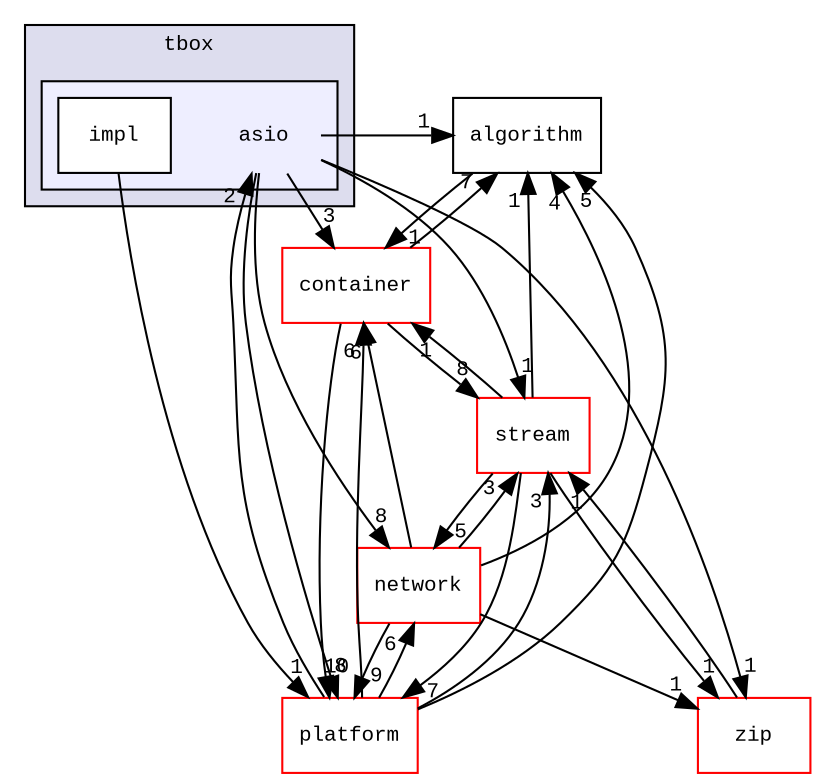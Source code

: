 digraph "src/tbox/asio" {
  compound=true
  node [ fontsize="10", fontname="CourierNew"];
  edge [ labelfontsize="10", labelfontname="CourierNew"];
  subgraph clusterdir_74c89af92d2f666610693d1f60c4bc85 {
    graph [ bgcolor="#ddddee", pencolor="black", label="tbox" fontname="CourierNew", fontsize="10", URL="dir_74c89af92d2f666610693d1f60c4bc85.html"]
  subgraph clusterdir_2b35f4a2c0e9f7874e1dbf2791c4e461 {
    graph [ bgcolor="#eeeeff", pencolor="black", label="" URL="dir_2b35f4a2c0e9f7874e1dbf2791c4e461.html"];
    dir_2b35f4a2c0e9f7874e1dbf2791c4e461 [shape=plaintext label="asio"];
    dir_4ee7b2dbbdf1a19e3ad91c8e747ffa6e [shape=box label="impl" color="black" fillcolor="white" style="filled" URL="dir_4ee7b2dbbdf1a19e3ad91c8e747ffa6e.html"];
  }
  }
  dir_ac11f784b81667e62f917778dae2d743 [shape=box label="algorithm" URL="dir_ac11f784b81667e62f917778dae2d743.html"];
  dir_77896eeb272e278cd59cc65c4fde665c [shape=box label="network" fillcolor="white" style="filled" color="red" URL="dir_77896eeb272e278cd59cc65c4fde665c.html"];
  dir_895e2f62803e10f0845db2d9f139817c [shape=box label="container" fillcolor="white" style="filled" color="red" URL="dir_895e2f62803e10f0845db2d9f139817c.html"];
  dir_3d9333e940592ee9d1dd6e9562262a64 [shape=box label="platform" fillcolor="white" style="filled" color="red" URL="dir_3d9333e940592ee9d1dd6e9562262a64.html"];
  dir_097050573d8d31c571800575b2db96e7 [shape=box label="stream" fillcolor="white" style="filled" color="red" URL="dir_097050573d8d31c571800575b2db96e7.html"];
  dir_32b2c809fcc2ba3b7954485e3d0b9a46 [shape=box label="zip" fillcolor="white" style="filled" color="red" URL="dir_32b2c809fcc2ba3b7954485e3d0b9a46.html"];
  dir_4ee7b2dbbdf1a19e3ad91c8e747ffa6e->dir_3d9333e940592ee9d1dd6e9562262a64 [headlabel="1", labeldistance=1.5 headhref="dir_000004_000035.html"];
  dir_ac11f784b81667e62f917778dae2d743->dir_895e2f62803e10f0845db2d9f139817c [headlabel="1", labeldistance=1.5 headhref="dir_000002_000006.html"];
  dir_2b35f4a2c0e9f7874e1dbf2791c4e461->dir_ac11f784b81667e62f917778dae2d743 [headlabel="1", labeldistance=1.5 headhref="dir_000003_000002.html"];
  dir_2b35f4a2c0e9f7874e1dbf2791c4e461->dir_77896eeb272e278cd59cc65c4fde665c [headlabel="8", labeldistance=1.5 headhref="dir_000003_000027.html"];
  dir_2b35f4a2c0e9f7874e1dbf2791c4e461->dir_895e2f62803e10f0845db2d9f139817c [headlabel="3", labeldistance=1.5 headhref="dir_000003_000006.html"];
  dir_2b35f4a2c0e9f7874e1dbf2791c4e461->dir_3d9333e940592ee9d1dd6e9562262a64 [headlabel="8", labeldistance=1.5 headhref="dir_000003_000035.html"];
  dir_2b35f4a2c0e9f7874e1dbf2791c4e461->dir_097050573d8d31c571800575b2db96e7 [headlabel="1", labeldistance=1.5 headhref="dir_000003_000055.html"];
  dir_2b35f4a2c0e9f7874e1dbf2791c4e461->dir_32b2c809fcc2ba3b7954485e3d0b9a46 [headlabel="1", labeldistance=1.5 headhref="dir_000003_000068.html"];
  dir_77896eeb272e278cd59cc65c4fde665c->dir_ac11f784b81667e62f917778dae2d743 [headlabel="4", labeldistance=1.5 headhref="dir_000027_000002.html"];
  dir_77896eeb272e278cd59cc65c4fde665c->dir_895e2f62803e10f0845db2d9f139817c [headlabel="6", labeldistance=1.5 headhref="dir_000027_000006.html"];
  dir_77896eeb272e278cd59cc65c4fde665c->dir_3d9333e940592ee9d1dd6e9562262a64 [headlabel="9", labeldistance=1.5 headhref="dir_000027_000035.html"];
  dir_77896eeb272e278cd59cc65c4fde665c->dir_097050573d8d31c571800575b2db96e7 [headlabel="3", labeldistance=1.5 headhref="dir_000027_000055.html"];
  dir_77896eeb272e278cd59cc65c4fde665c->dir_32b2c809fcc2ba3b7954485e3d0b9a46 [headlabel="1", labeldistance=1.5 headhref="dir_000027_000068.html"];
  dir_895e2f62803e10f0845db2d9f139817c->dir_ac11f784b81667e62f917778dae2d743 [headlabel="7", labeldistance=1.5 headhref="dir_000006_000002.html"];
  dir_895e2f62803e10f0845db2d9f139817c->dir_3d9333e940592ee9d1dd6e9562262a64 [headlabel="10", labeldistance=1.5 headhref="dir_000006_000035.html"];
  dir_895e2f62803e10f0845db2d9f139817c->dir_097050573d8d31c571800575b2db96e7 [headlabel="8", labeldistance=1.5 headhref="dir_000006_000055.html"];
  dir_3d9333e940592ee9d1dd6e9562262a64->dir_ac11f784b81667e62f917778dae2d743 [headlabel="5", labeldistance=1.5 headhref="dir_000035_000002.html"];
  dir_3d9333e940592ee9d1dd6e9562262a64->dir_2b35f4a2c0e9f7874e1dbf2791c4e461 [headlabel="2", labeldistance=1.5 headhref="dir_000035_000003.html"];
  dir_3d9333e940592ee9d1dd6e9562262a64->dir_77896eeb272e278cd59cc65c4fde665c [headlabel="6", labeldistance=1.5 headhref="dir_000035_000027.html"];
  dir_3d9333e940592ee9d1dd6e9562262a64->dir_895e2f62803e10f0845db2d9f139817c [headlabel="6", labeldistance=1.5 headhref="dir_000035_000006.html"];
  dir_3d9333e940592ee9d1dd6e9562262a64->dir_097050573d8d31c571800575b2db96e7 [headlabel="3", labeldistance=1.5 headhref="dir_000035_000055.html"];
  dir_097050573d8d31c571800575b2db96e7->dir_ac11f784b81667e62f917778dae2d743 [headlabel="1", labeldistance=1.5 headhref="dir_000055_000002.html"];
  dir_097050573d8d31c571800575b2db96e7->dir_77896eeb272e278cd59cc65c4fde665c [headlabel="5", labeldistance=1.5 headhref="dir_000055_000027.html"];
  dir_097050573d8d31c571800575b2db96e7->dir_895e2f62803e10f0845db2d9f139817c [headlabel="1", labeldistance=1.5 headhref="dir_000055_000006.html"];
  dir_097050573d8d31c571800575b2db96e7->dir_3d9333e940592ee9d1dd6e9562262a64 [headlabel="7", labeldistance=1.5 headhref="dir_000055_000035.html"];
  dir_097050573d8d31c571800575b2db96e7->dir_32b2c809fcc2ba3b7954485e3d0b9a46 [headlabel="1", labeldistance=1.5 headhref="dir_000055_000068.html"];
  dir_32b2c809fcc2ba3b7954485e3d0b9a46->dir_097050573d8d31c571800575b2db96e7 [headlabel="1", labeldistance=1.5 headhref="dir_000068_000055.html"];
}
